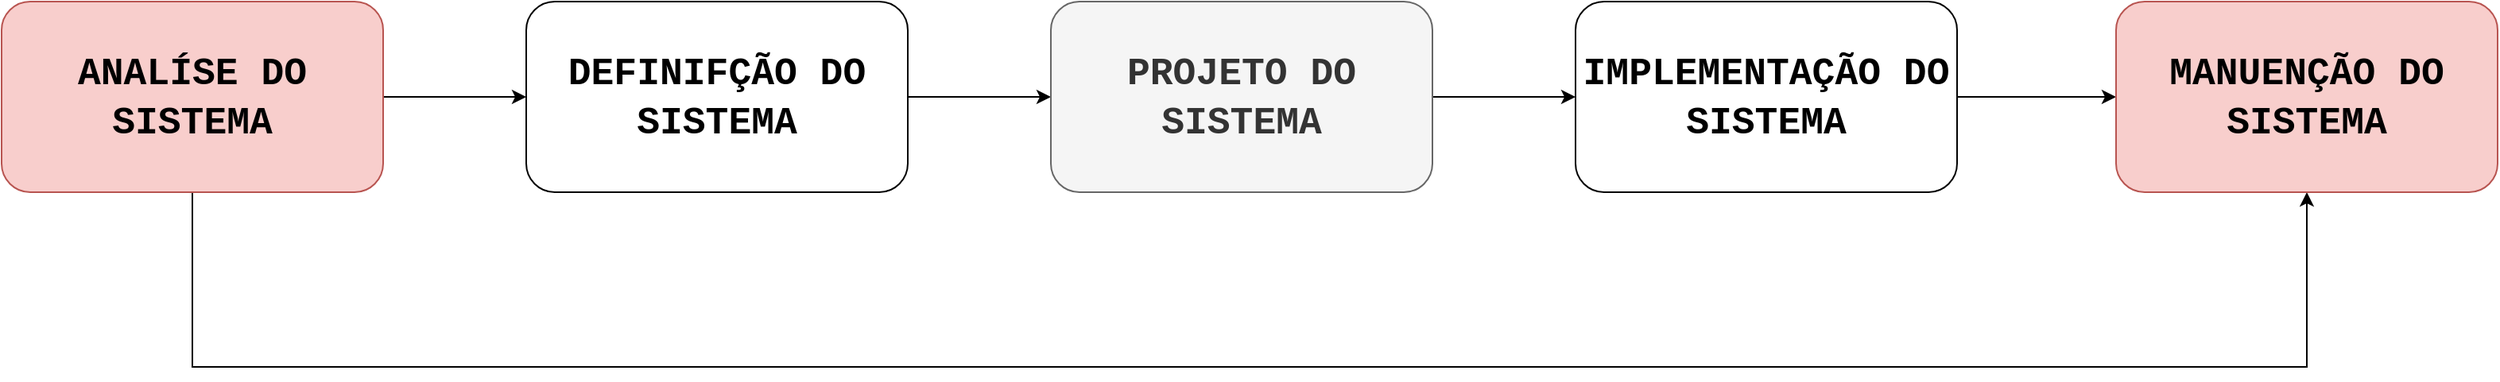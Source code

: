 <mxfile version="24.4.2" type="github" pages="2">
  <diagram name="Página-1" id="UIlx-giNkl86y8NEMHIr">
    <mxGraphModel dx="2587" dy="936" grid="1" gridSize="10" guides="1" tooltips="1" connect="1" arrows="1" fold="1" page="1" pageScale="1" pageWidth="827" pageHeight="1169" math="0" shadow="0">
      <root>
        <mxCell id="0" />
        <mxCell id="1" parent="0" />
        <mxCell id="K5UuDBC9YuTZeZkKkPwJ-4" style="edgeStyle=orthogonalEdgeStyle;rounded=0;orthogonalLoop=1;jettySize=auto;html=1;entryX=0;entryY=0.5;entryDx=0;entryDy=0;" edge="1" parent="1" source="r_Hl-IU4tqqdQQZ1g7cb-1" target="r_Hl-IU4tqqdQQZ1g7cb-2">
          <mxGeometry relative="1" as="geometry">
            <mxPoint x="-410" y="430" as="targetPoint" />
          </mxGeometry>
        </mxCell>
        <mxCell id="K5UuDBC9YuTZeZkKkPwJ-12" style="edgeStyle=orthogonalEdgeStyle;rounded=0;orthogonalLoop=1;jettySize=auto;html=1;" edge="1" parent="1" source="r_Hl-IU4tqqdQQZ1g7cb-1" target="K5UuDBC9YuTZeZkKkPwJ-3">
          <mxGeometry relative="1" as="geometry">
            <Array as="points">
              <mxPoint x="-610" y="600" />
              <mxPoint x="720" y="600" />
            </Array>
          </mxGeometry>
        </mxCell>
        <mxCell id="r_Hl-IU4tqqdQQZ1g7cb-1" value="&lt;h1&gt;&lt;font face=&quot;Courier New&quot;&gt;ANALÍSE DO SISTEMA&lt;/font&gt;&lt;/h1&gt;" style="rounded=1;whiteSpace=wrap;html=1;fillColor=#f8cecc;strokeColor=#b85450;fontFamily=Helvetica;" vertex="1" parent="1">
          <mxGeometry x="-730" y="370" width="240" height="120" as="geometry" />
        </mxCell>
        <mxCell id="K5UuDBC9YuTZeZkKkPwJ-5" style="edgeStyle=orthogonalEdgeStyle;rounded=0;orthogonalLoop=1;jettySize=auto;html=1;entryX=0;entryY=0.5;entryDx=0;entryDy=0;" edge="1" parent="1" source="r_Hl-IU4tqqdQQZ1g7cb-2" target="K5UuDBC9YuTZeZkKkPwJ-1">
          <mxGeometry relative="1" as="geometry" />
        </mxCell>
        <mxCell id="r_Hl-IU4tqqdQQZ1g7cb-2" value="&lt;h1&gt;&lt;font face=&quot;Courier New&quot;&gt;DEFINIFÇÃO DO SISTEMA&lt;/font&gt;&lt;/h1&gt;" style="rounded=1;whiteSpace=wrap;html=1;fontFamily=Helvetica;" vertex="1" parent="1">
          <mxGeometry x="-400" y="370" width="240" height="120" as="geometry" />
        </mxCell>
        <mxCell id="K5UuDBC9YuTZeZkKkPwJ-6" style="edgeStyle=orthogonalEdgeStyle;rounded=0;orthogonalLoop=1;jettySize=auto;html=1;" edge="1" parent="1" source="K5UuDBC9YuTZeZkKkPwJ-1" target="K5UuDBC9YuTZeZkKkPwJ-2">
          <mxGeometry relative="1" as="geometry" />
        </mxCell>
        <mxCell id="K5UuDBC9YuTZeZkKkPwJ-1" value="&lt;h1&gt;&lt;font face=&quot;Courier New&quot;&gt;PROJETO DO SISTEMA&lt;/font&gt;&lt;/h1&gt;" style="rounded=1;whiteSpace=wrap;html=1;fillColor=#f5f5f5;strokeColor=#666666;fontFamily=Helvetica;fontColor=#333333;" vertex="1" parent="1">
          <mxGeometry x="-70" y="370" width="240" height="120" as="geometry" />
        </mxCell>
        <mxCell id="K5UuDBC9YuTZeZkKkPwJ-7" style="edgeStyle=orthogonalEdgeStyle;rounded=0;orthogonalLoop=1;jettySize=auto;html=1;entryX=0;entryY=0.5;entryDx=0;entryDy=0;" edge="1" parent="1" source="K5UuDBC9YuTZeZkKkPwJ-2" target="K5UuDBC9YuTZeZkKkPwJ-3">
          <mxGeometry relative="1" as="geometry" />
        </mxCell>
        <mxCell id="K5UuDBC9YuTZeZkKkPwJ-2" value="&lt;h1&gt;&lt;font face=&quot;Courier New&quot;&gt;IMPLEMENTAÇÃO DO SISTEMA&lt;/font&gt;&lt;/h1&gt;" style="rounded=1;whiteSpace=wrap;html=1;fontFamily=Helvetica;" vertex="1" parent="1">
          <mxGeometry x="260" y="370" width="240" height="120" as="geometry" />
        </mxCell>
        <mxCell id="K5UuDBC9YuTZeZkKkPwJ-3" value="&lt;h1&gt;&lt;font face=&quot;Courier New&quot;&gt;MANUENÇÃO DO SISTEMA&lt;/font&gt;&lt;/h1&gt;" style="rounded=1;whiteSpace=wrap;html=1;fillColor=#f8cecc;strokeColor=#b85450;fontFamily=Helvetica;" vertex="1" parent="1">
          <mxGeometry x="600" y="370" width="240" height="120" as="geometry" />
        </mxCell>
      </root>
    </mxGraphModel>
  </diagram>
  <diagram id="-jr7shJScSN-RgXq-Aeq" name="Página-2">
    <mxGraphModel grid="1" page="1" gridSize="10" guides="1" tooltips="1" connect="1" arrows="1" fold="1" pageScale="1" pageWidth="827" pageHeight="1169" math="0" shadow="0">
      <root>
        <mxCell id="0" />
        <mxCell id="1" parent="0" />
      </root>
    </mxGraphModel>
  </diagram>
</mxfile>
